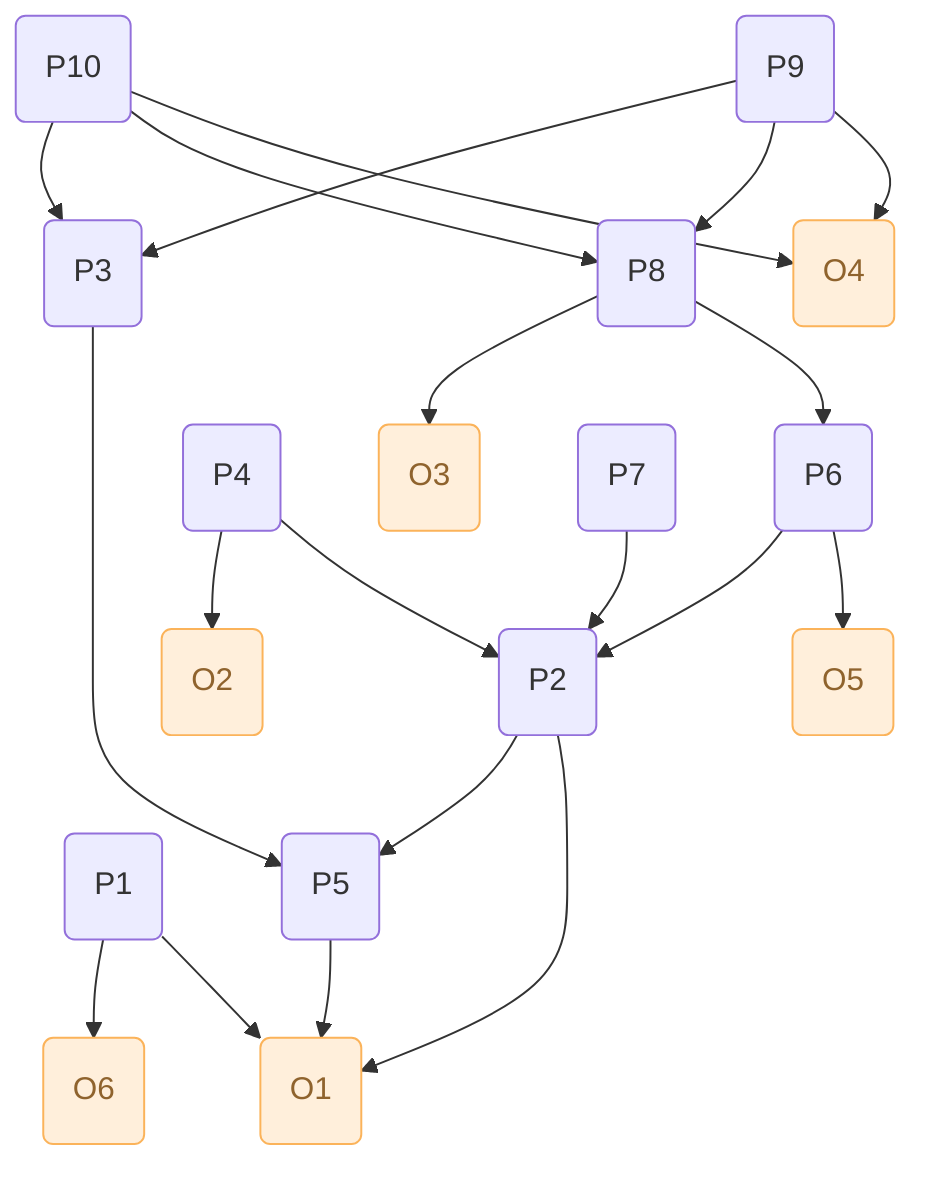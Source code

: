 graph TB
    O1(O1)
    O2(O2)
    O3(O3)
    O4(O4)
    O5(O5)
    O6(O6)

    P1(P1)
    P2(P2)
    P3(P3)
    P4(P4)
    P5(P5)
    P6(P6)
    P7(P7)
    P8(P8)
    P9(P9)
    P10(P10)

    P1 & P2 & P5 --> O1
    P2 & P3 --> P5
    P6 --> O5
    P4 & P6 & P7 --> P2
    P4 --> O2
    P8 --> P6 & O3
    P9 & P10 --> O4 & P8 & P3
    P1 --> O6

    class O1,O2,O3,O4,O5,O6 Peach;

    classDef Peach stroke-width:1px, stroke-dasharray:none, stroke:#FBB35A, fill:#FFEFDB, color:#8F632D
    classDef Rose stroke-width:1px, stroke-dasharray:none, stroke:#FF5978, fill:#FFDFE5, color:#8E2236